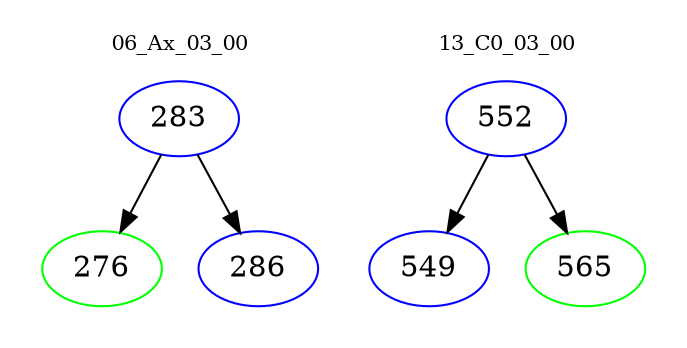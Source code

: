 digraph{
subgraph cluster_0 {
color = white
label = "06_Ax_03_00";
fontsize=10;
T0_283 [label="283", color="blue"]
T0_283 -> T0_276 [color="black"]
T0_276 [label="276", color="green"]
T0_283 -> T0_286 [color="black"]
T0_286 [label="286", color="blue"]
}
subgraph cluster_1 {
color = white
label = "13_C0_03_00";
fontsize=10;
T1_552 [label="552", color="blue"]
T1_552 -> T1_549 [color="black"]
T1_549 [label="549", color="blue"]
T1_552 -> T1_565 [color="black"]
T1_565 [label="565", color="green"]
}
}
